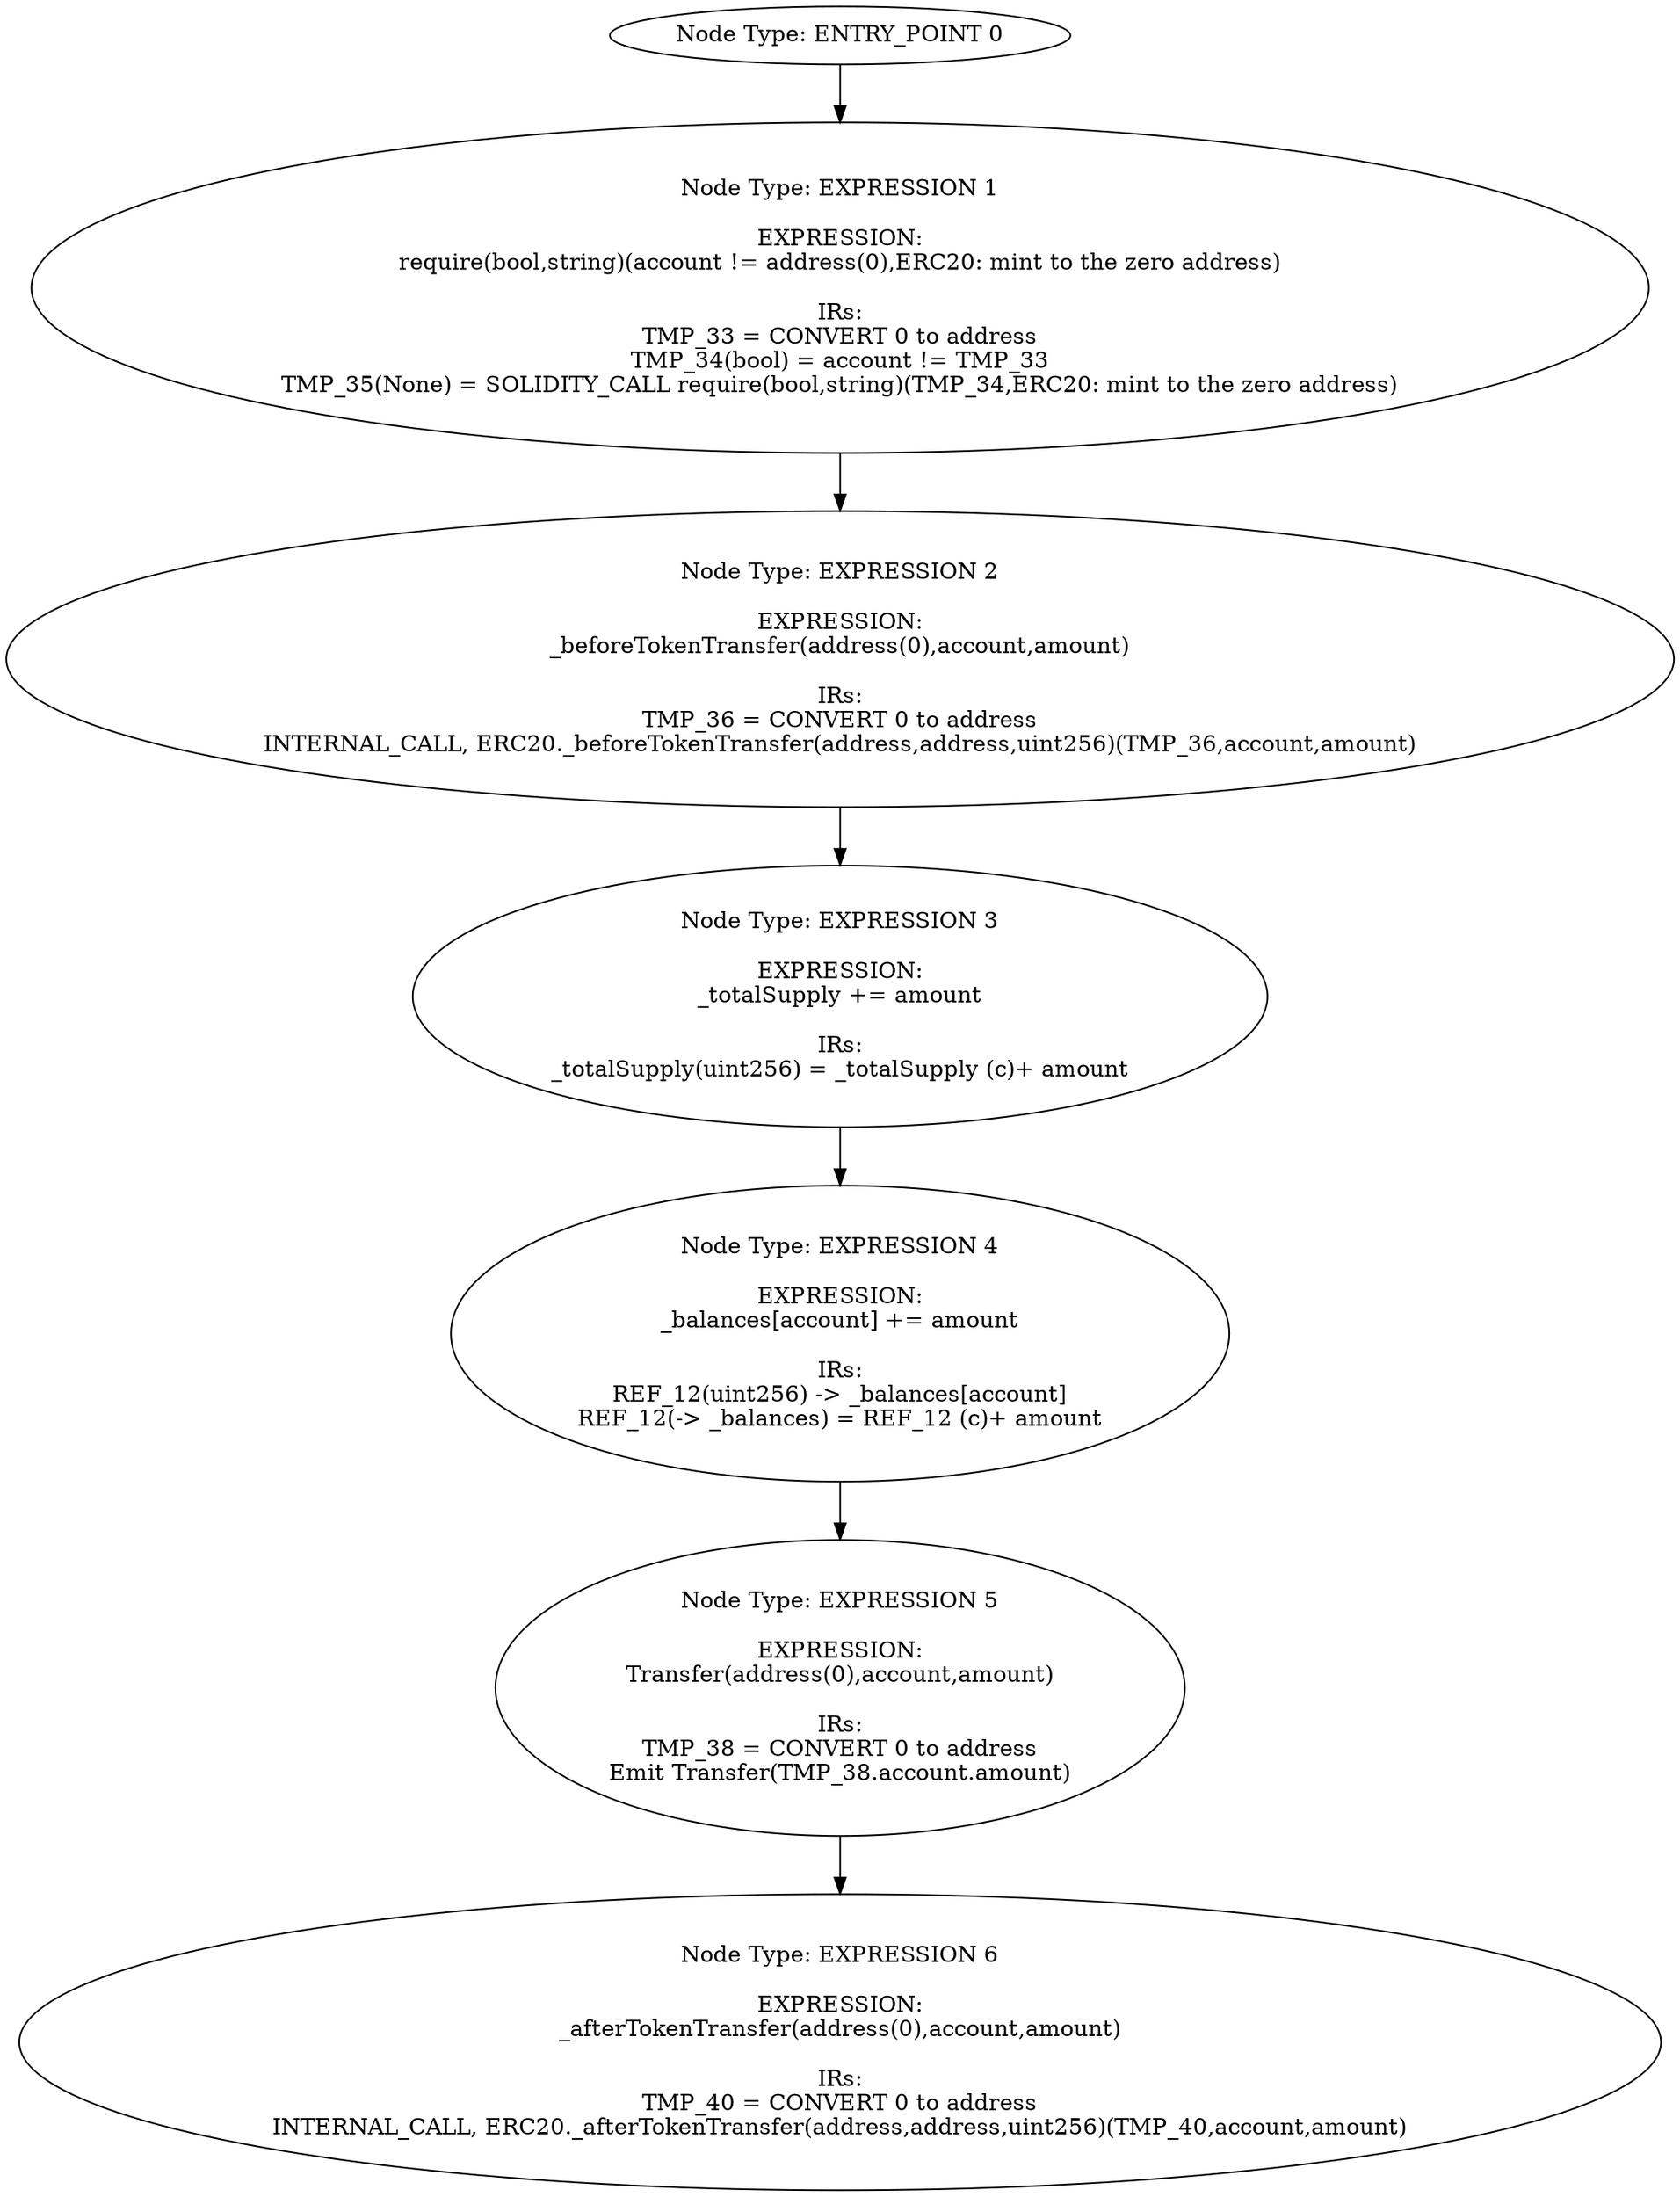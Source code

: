 digraph{
0[label="Node Type: ENTRY_POINT 0
"];
0->1;
1[label="Node Type: EXPRESSION 1

EXPRESSION:
require(bool,string)(account != address(0),ERC20: mint to the zero address)

IRs:
TMP_33 = CONVERT 0 to address
TMP_34(bool) = account != TMP_33
TMP_35(None) = SOLIDITY_CALL require(bool,string)(TMP_34,ERC20: mint to the zero address)"];
1->2;
2[label="Node Type: EXPRESSION 2

EXPRESSION:
_beforeTokenTransfer(address(0),account,amount)

IRs:
TMP_36 = CONVERT 0 to address
INTERNAL_CALL, ERC20._beforeTokenTransfer(address,address,uint256)(TMP_36,account,amount)"];
2->3;
3[label="Node Type: EXPRESSION 3

EXPRESSION:
_totalSupply += amount

IRs:
_totalSupply(uint256) = _totalSupply (c)+ amount"];
3->4;
4[label="Node Type: EXPRESSION 4

EXPRESSION:
_balances[account] += amount

IRs:
REF_12(uint256) -> _balances[account]
REF_12(-> _balances) = REF_12 (c)+ amount"];
4->5;
5[label="Node Type: EXPRESSION 5

EXPRESSION:
Transfer(address(0),account,amount)

IRs:
TMP_38 = CONVERT 0 to address
Emit Transfer(TMP_38.account.amount)"];
5->6;
6[label="Node Type: EXPRESSION 6

EXPRESSION:
_afterTokenTransfer(address(0),account,amount)

IRs:
TMP_40 = CONVERT 0 to address
INTERNAL_CALL, ERC20._afterTokenTransfer(address,address,uint256)(TMP_40,account,amount)"];
}
